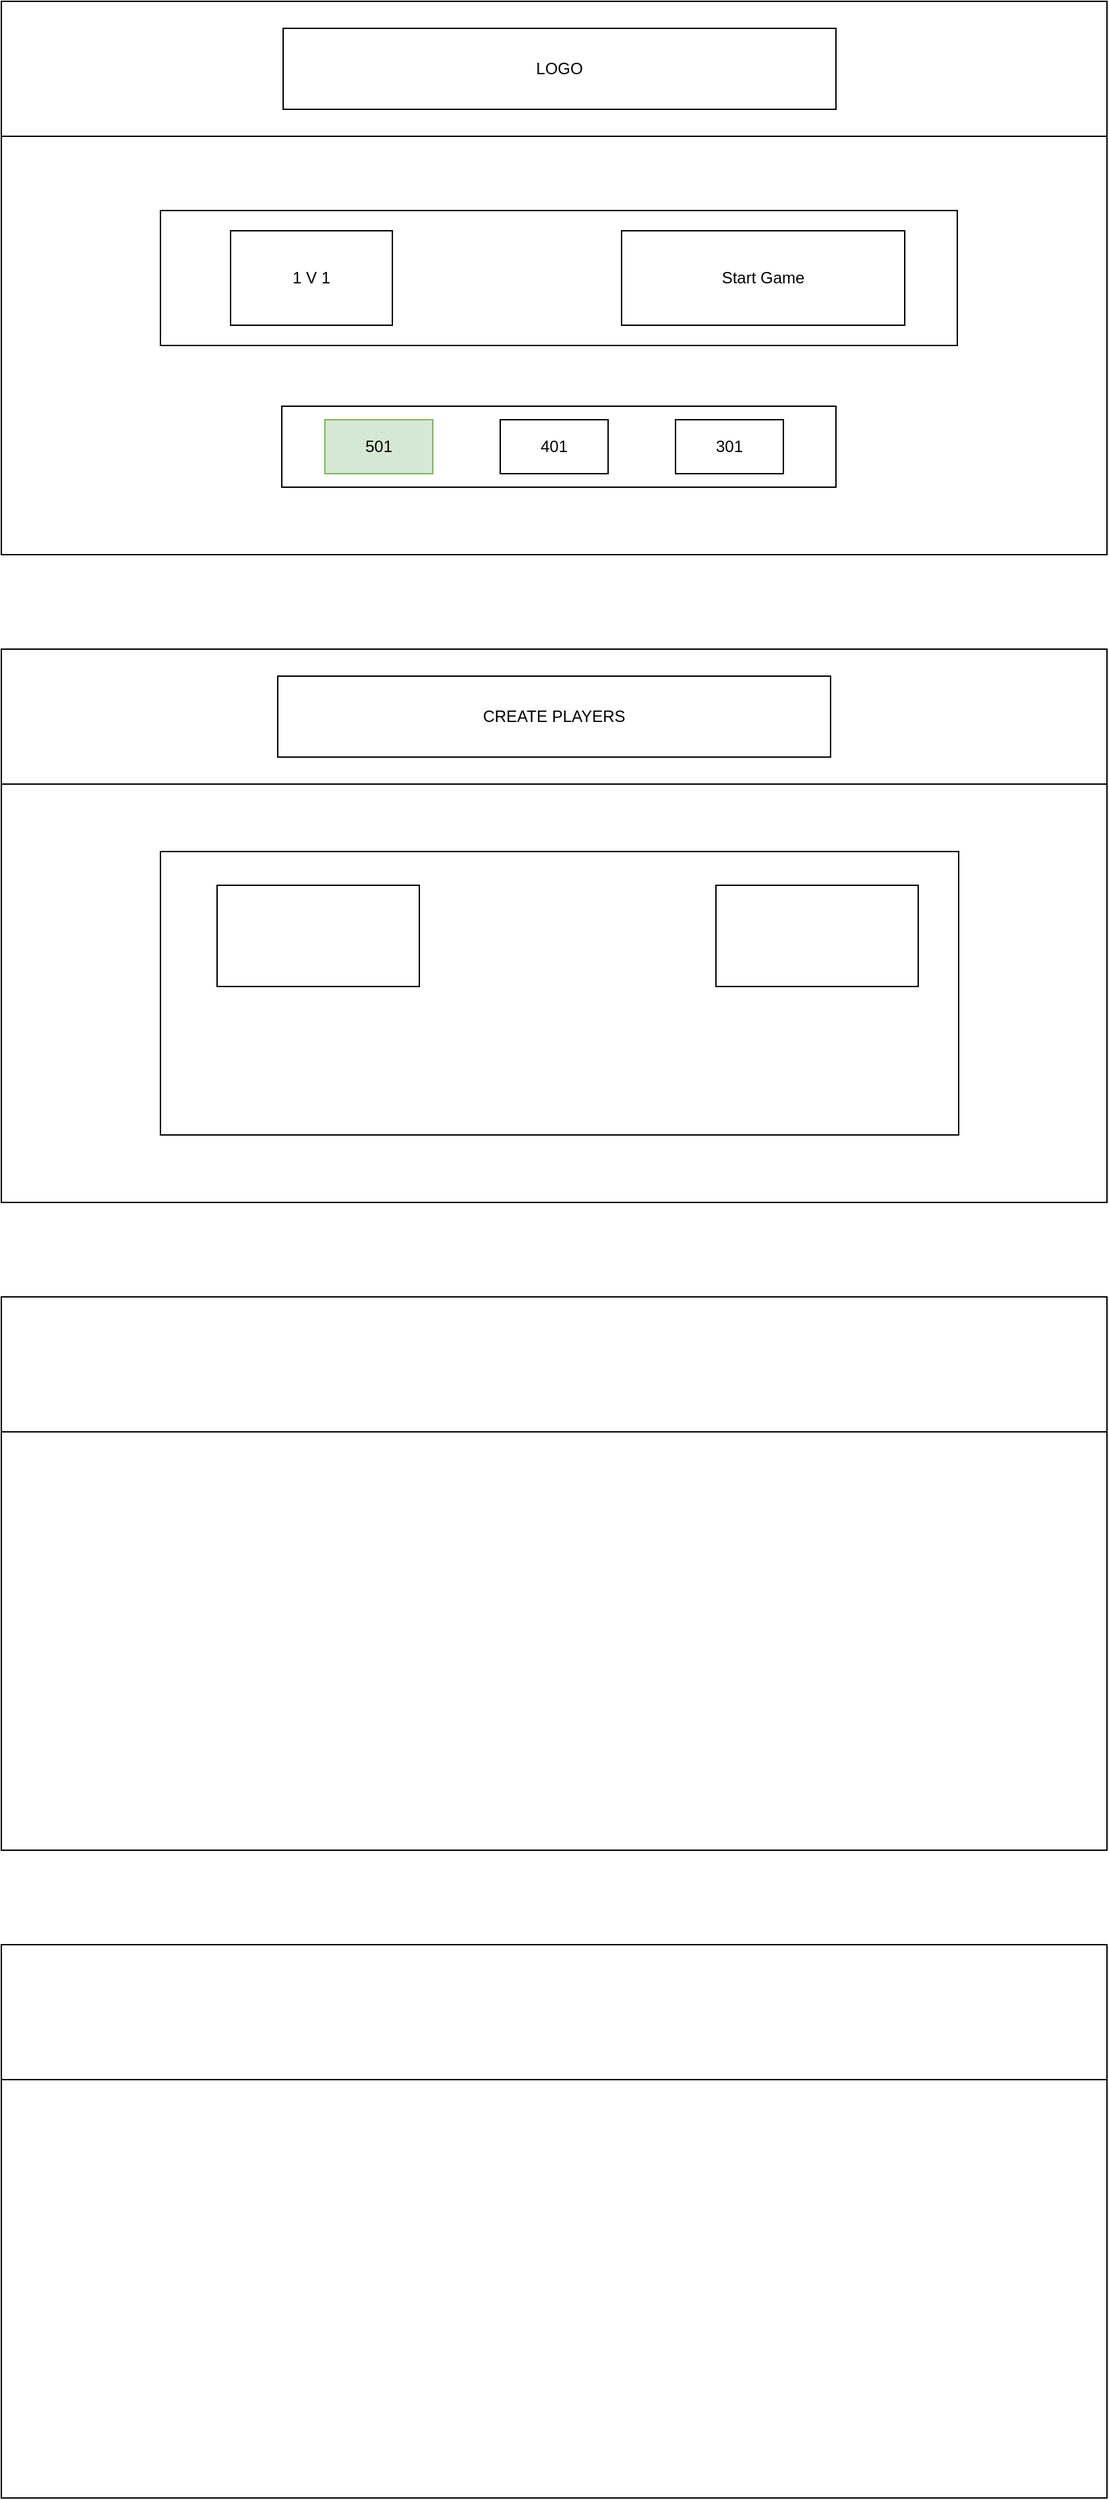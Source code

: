 <mxfile version="20.8.10" type="device"><diagram name="Seite-1" id="paZLR1A8twuQFrYivaNH"><mxGraphModel dx="1162" dy="664" grid="1" gridSize="10" guides="1" tooltips="1" connect="1" arrows="1" fold="1" page="1" pageScale="1" pageWidth="827" pageHeight="1169" math="0" shadow="0"><root><mxCell id="0"/><mxCell id="1" parent="0"/><mxCell id="XDDbklvxgR-TvzOWc_MV-14" value="" style="rounded=0;whiteSpace=wrap;html=1;" vertex="1" parent="1"><mxGeometry width="820" height="410" as="geometry"/></mxCell><mxCell id="XDDbklvxgR-TvzOWc_MV-15" value="" style="rounded=0;whiteSpace=wrap;html=1;" vertex="1" parent="1"><mxGeometry y="480" width="820" height="410" as="geometry"/></mxCell><mxCell id="XDDbklvxgR-TvzOWc_MV-16" value="" style="rounded=0;whiteSpace=wrap;html=1;" vertex="1" parent="1"><mxGeometry y="960" width="820" height="410" as="geometry"/></mxCell><mxCell id="XDDbklvxgR-TvzOWc_MV-17" value="" style="rounded=0;whiteSpace=wrap;html=1;" vertex="1" parent="1"><mxGeometry y="1440" width="820" height="410" as="geometry"/></mxCell><mxCell id="XDDbklvxgR-TvzOWc_MV-18" value="" style="rounded=0;whiteSpace=wrap;html=1;" vertex="1" parent="1"><mxGeometry width="820" height="100" as="geometry"/></mxCell><mxCell id="XDDbklvxgR-TvzOWc_MV-19" value="" style="rounded=0;whiteSpace=wrap;html=1;" vertex="1" parent="1"><mxGeometry y="480" width="820" height="100" as="geometry"/></mxCell><mxCell id="XDDbklvxgR-TvzOWc_MV-20" value="" style="rounded=0;whiteSpace=wrap;html=1;" vertex="1" parent="1"><mxGeometry y="960" width="820" height="100" as="geometry"/></mxCell><mxCell id="XDDbklvxgR-TvzOWc_MV-21" value="" style="rounded=0;whiteSpace=wrap;html=1;" vertex="1" parent="1"><mxGeometry y="1440" width="820" height="100" as="geometry"/></mxCell><mxCell id="XDDbklvxgR-TvzOWc_MV-25" value="LOGO" style="rounded=0;whiteSpace=wrap;html=1;" vertex="1" parent="1"><mxGeometry x="209" y="20" width="410" height="60" as="geometry"/></mxCell><mxCell id="XDDbklvxgR-TvzOWc_MV-27" value="" style="rounded=0;whiteSpace=wrap;html=1;" vertex="1" parent="1"><mxGeometry x="118" y="155" width="591" height="100" as="geometry"/></mxCell><mxCell id="XDDbklvxgR-TvzOWc_MV-28" value="" style="rounded=0;whiteSpace=wrap;html=1;" vertex="1" parent="1"><mxGeometry x="208" y="300" width="411" height="60" as="geometry"/></mxCell><mxCell id="XDDbklvxgR-TvzOWc_MV-29" value="501" style="rounded=0;whiteSpace=wrap;html=1;fillColor=#d5e8d4;strokeColor=#82b366;" vertex="1" parent="1"><mxGeometry x="240" y="310" width="80" height="40" as="geometry"/></mxCell><mxCell id="XDDbklvxgR-TvzOWc_MV-31" value="401" style="rounded=0;whiteSpace=wrap;html=1;" vertex="1" parent="1"><mxGeometry x="370" y="310" width="80" height="40" as="geometry"/></mxCell><mxCell id="XDDbklvxgR-TvzOWc_MV-32" value="301" style="rounded=0;whiteSpace=wrap;html=1;" vertex="1" parent="1"><mxGeometry x="500" y="310" width="80" height="40" as="geometry"/></mxCell><mxCell id="XDDbklvxgR-TvzOWc_MV-33" value="1 V 1" style="rounded=0;whiteSpace=wrap;html=1;" vertex="1" parent="1"><mxGeometry x="170" y="170" width="120" height="70" as="geometry"/></mxCell><mxCell id="XDDbklvxgR-TvzOWc_MV-34" value="Start Game" style="rounded=0;whiteSpace=wrap;html=1;" vertex="1" parent="1"><mxGeometry x="460" y="170" width="210" height="70" as="geometry"/></mxCell><mxCell id="XDDbklvxgR-TvzOWc_MV-35" value="CREATE PLAYERS" style="rounded=0;whiteSpace=wrap;html=1;" vertex="1" parent="1"><mxGeometry x="205" y="500" width="410" height="60" as="geometry"/></mxCell><mxCell id="XDDbklvxgR-TvzOWc_MV-36" value="" style="rounded=0;whiteSpace=wrap;html=1;" vertex="1" parent="1"><mxGeometry x="118" y="630" width="592" height="210" as="geometry"/></mxCell><mxCell id="XDDbklvxgR-TvzOWc_MV-38" value="" style="rounded=0;whiteSpace=wrap;html=1;" vertex="1" parent="1"><mxGeometry x="160" y="655" width="150" height="75" as="geometry"/></mxCell><mxCell id="XDDbklvxgR-TvzOWc_MV-40" value="" style="rounded=0;whiteSpace=wrap;html=1;" vertex="1" parent="1"><mxGeometry x="530" y="655" width="150" height="75" as="geometry"/></mxCell></root></mxGraphModel></diagram></mxfile>